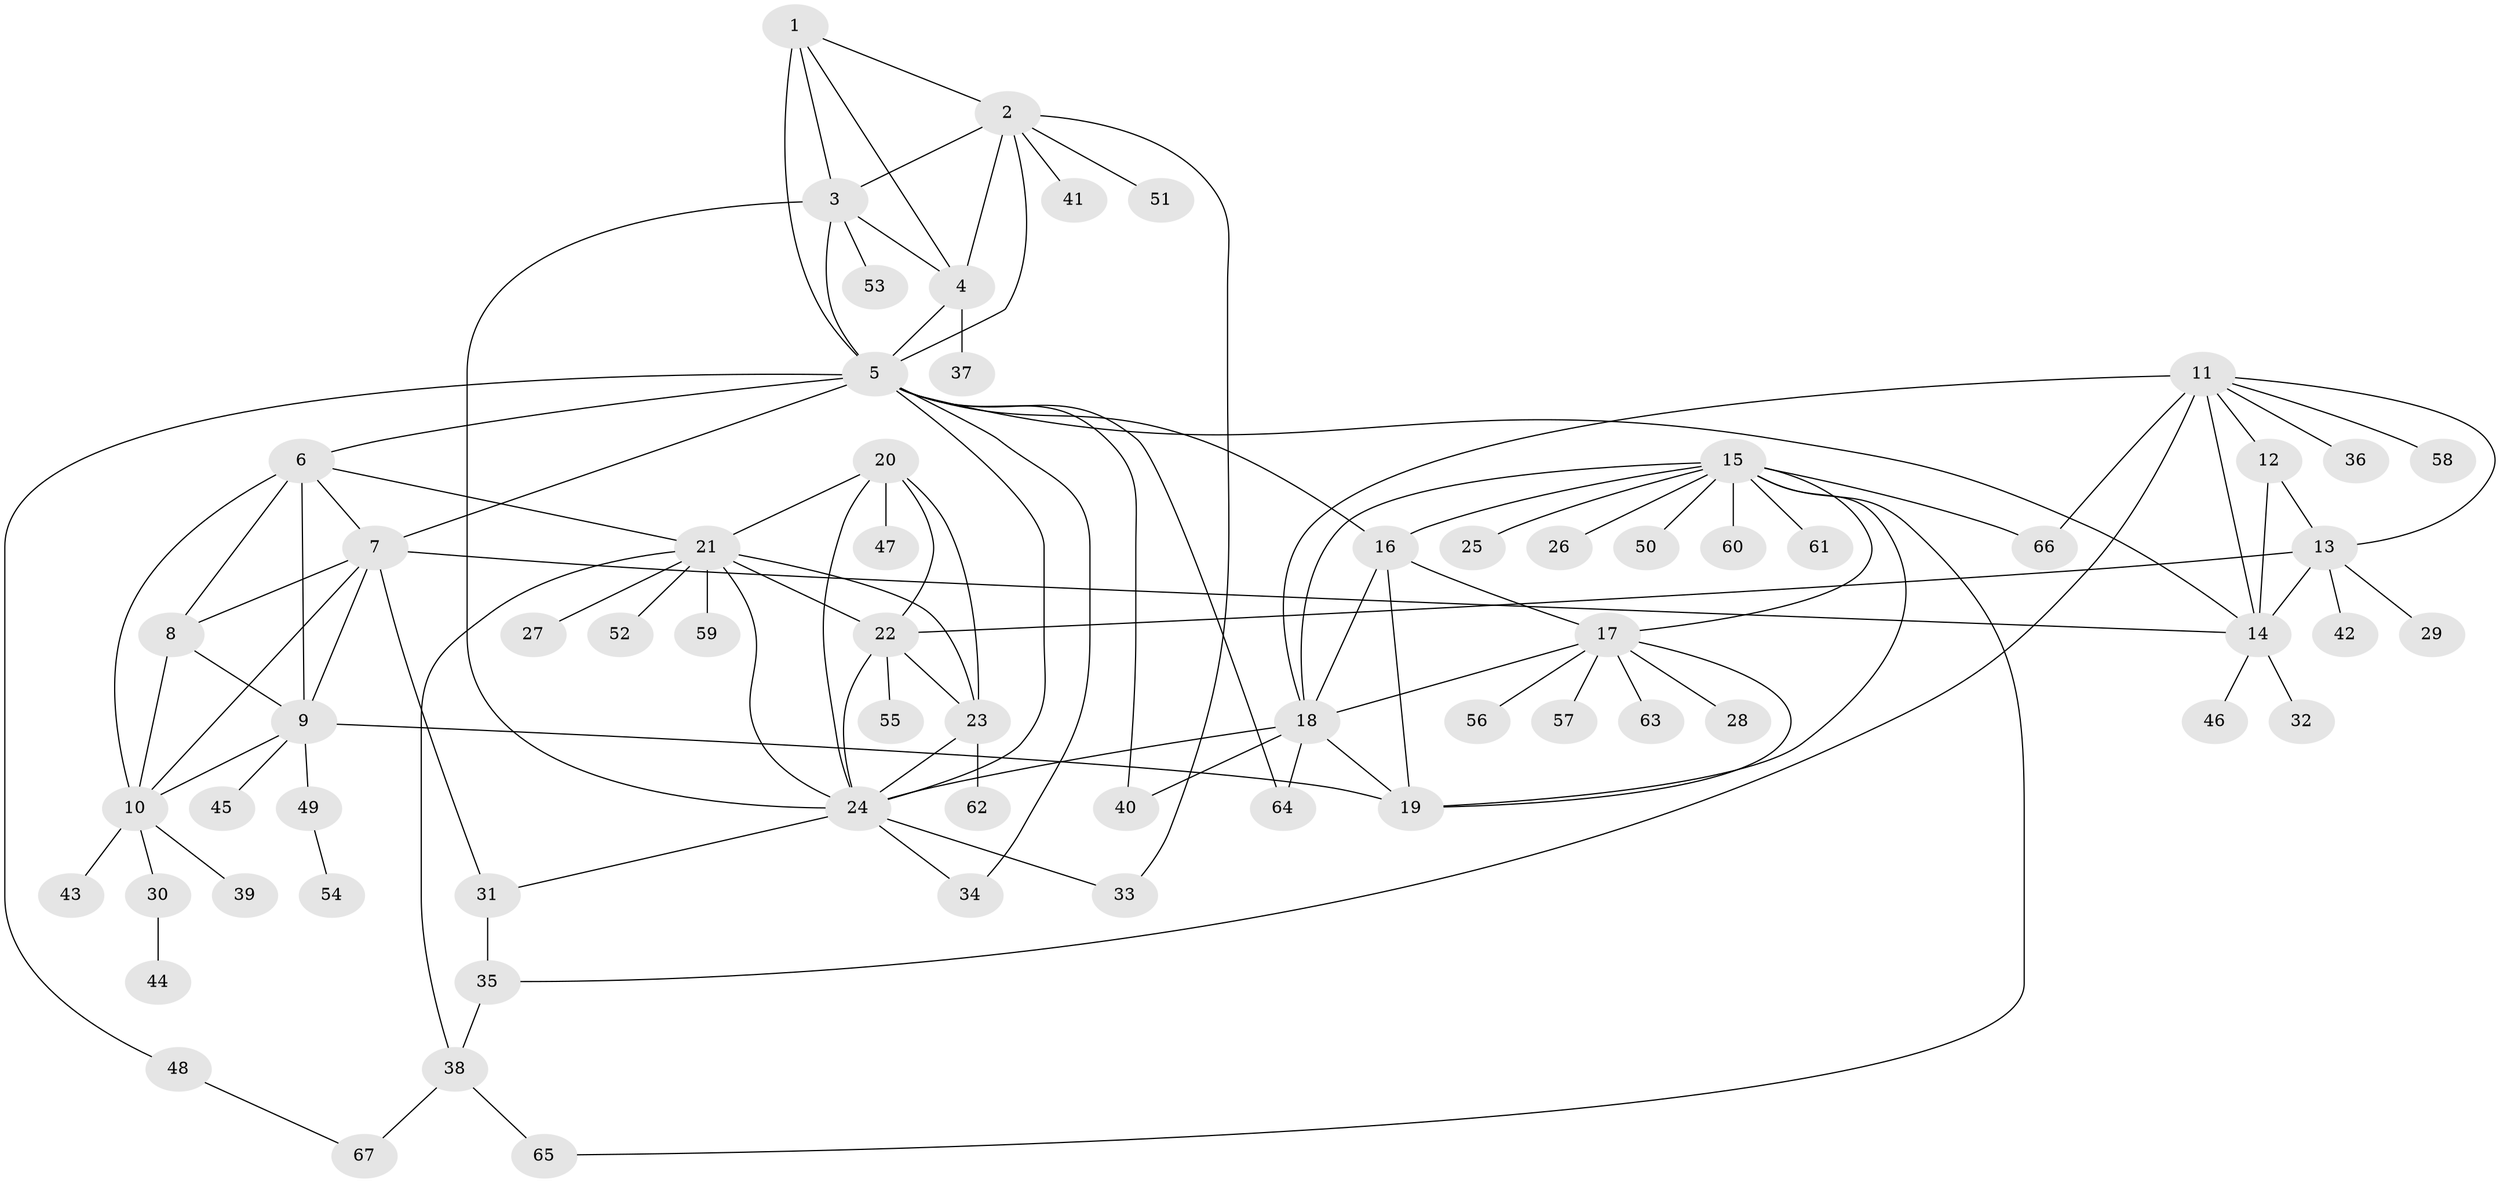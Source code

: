 // original degree distribution, {7: 0.06422018348623854, 8: 0.045871559633027525, 11: 0.01834862385321101, 10: 0.027522935779816515, 5: 0.01834862385321101, 12: 0.009174311926605505, 6: 0.027522935779816515, 9: 0.01834862385321101, 1: 0.5596330275229358, 2: 0.1743119266055046, 3: 0.01834862385321101, 4: 0.01834862385321101}
// Generated by graph-tools (version 1.1) at 2025/52/03/04/25 22:52:41]
// undirected, 67 vertices, 111 edges
graph export_dot {
  node [color=gray90,style=filled];
  1;
  2;
  3;
  4;
  5;
  6;
  7;
  8;
  9;
  10;
  11;
  12;
  13;
  14;
  15;
  16;
  17;
  18;
  19;
  20;
  21;
  22;
  23;
  24;
  25;
  26;
  27;
  28;
  29;
  30;
  31;
  32;
  33;
  34;
  35;
  36;
  37;
  38;
  39;
  40;
  41;
  42;
  43;
  44;
  45;
  46;
  47;
  48;
  49;
  50;
  51;
  52;
  53;
  54;
  55;
  56;
  57;
  58;
  59;
  60;
  61;
  62;
  63;
  64;
  65;
  66;
  67;
  1 -- 2 [weight=1.0];
  1 -- 3 [weight=1.0];
  1 -- 4 [weight=1.0];
  1 -- 5 [weight=3.0];
  2 -- 3 [weight=1.0];
  2 -- 4 [weight=1.0];
  2 -- 5 [weight=1.0];
  2 -- 33 [weight=1.0];
  2 -- 41 [weight=1.0];
  2 -- 51 [weight=1.0];
  3 -- 4 [weight=1.0];
  3 -- 5 [weight=1.0];
  3 -- 24 [weight=1.0];
  3 -- 53 [weight=1.0];
  4 -- 5 [weight=1.0];
  4 -- 37 [weight=2.0];
  5 -- 6 [weight=1.0];
  5 -- 7 [weight=1.0];
  5 -- 14 [weight=1.0];
  5 -- 16 [weight=1.0];
  5 -- 24 [weight=1.0];
  5 -- 34 [weight=1.0];
  5 -- 40 [weight=1.0];
  5 -- 48 [weight=1.0];
  5 -- 64 [weight=1.0];
  6 -- 7 [weight=1.0];
  6 -- 8 [weight=1.0];
  6 -- 9 [weight=1.0];
  6 -- 10 [weight=1.0];
  6 -- 21 [weight=1.0];
  7 -- 8 [weight=1.0];
  7 -- 9 [weight=1.0];
  7 -- 10 [weight=1.0];
  7 -- 14 [weight=1.0];
  7 -- 31 [weight=3.0];
  8 -- 9 [weight=1.0];
  8 -- 10 [weight=1.0];
  9 -- 10 [weight=1.0];
  9 -- 19 [weight=1.0];
  9 -- 45 [weight=1.0];
  9 -- 49 [weight=1.0];
  10 -- 30 [weight=1.0];
  10 -- 39 [weight=1.0];
  10 -- 43 [weight=1.0];
  11 -- 12 [weight=1.0];
  11 -- 13 [weight=1.0];
  11 -- 14 [weight=2.0];
  11 -- 18 [weight=1.0];
  11 -- 35 [weight=1.0];
  11 -- 36 [weight=1.0];
  11 -- 58 [weight=1.0];
  11 -- 66 [weight=1.0];
  12 -- 13 [weight=1.0];
  12 -- 14 [weight=5.0];
  13 -- 14 [weight=2.0];
  13 -- 22 [weight=1.0];
  13 -- 29 [weight=1.0];
  13 -- 42 [weight=1.0];
  14 -- 32 [weight=1.0];
  14 -- 46 [weight=1.0];
  15 -- 16 [weight=1.0];
  15 -- 17 [weight=1.0];
  15 -- 18 [weight=1.0];
  15 -- 19 [weight=1.0];
  15 -- 25 [weight=1.0];
  15 -- 26 [weight=1.0];
  15 -- 50 [weight=1.0];
  15 -- 60 [weight=1.0];
  15 -- 61 [weight=1.0];
  15 -- 65 [weight=1.0];
  15 -- 66 [weight=1.0];
  16 -- 17 [weight=1.0];
  16 -- 18 [weight=1.0];
  16 -- 19 [weight=1.0];
  17 -- 18 [weight=1.0];
  17 -- 19 [weight=1.0];
  17 -- 28 [weight=1.0];
  17 -- 56 [weight=1.0];
  17 -- 57 [weight=1.0];
  17 -- 63 [weight=1.0];
  18 -- 19 [weight=1.0];
  18 -- 24 [weight=1.0];
  18 -- 40 [weight=1.0];
  18 -- 64 [weight=1.0];
  20 -- 21 [weight=1.0];
  20 -- 22 [weight=1.0];
  20 -- 23 [weight=1.0];
  20 -- 24 [weight=1.0];
  20 -- 47 [weight=2.0];
  21 -- 22 [weight=1.0];
  21 -- 23 [weight=1.0];
  21 -- 24 [weight=1.0];
  21 -- 27 [weight=1.0];
  21 -- 38 [weight=1.0];
  21 -- 52 [weight=1.0];
  21 -- 59 [weight=1.0];
  22 -- 23 [weight=1.0];
  22 -- 24 [weight=1.0];
  22 -- 55 [weight=1.0];
  23 -- 24 [weight=1.0];
  23 -- 62 [weight=1.0];
  24 -- 31 [weight=1.0];
  24 -- 33 [weight=1.0];
  24 -- 34 [weight=1.0];
  30 -- 44 [weight=1.0];
  31 -- 35 [weight=1.0];
  35 -- 38 [weight=1.0];
  38 -- 65 [weight=1.0];
  38 -- 67 [weight=1.0];
  48 -- 67 [weight=1.0];
  49 -- 54 [weight=1.0];
}
